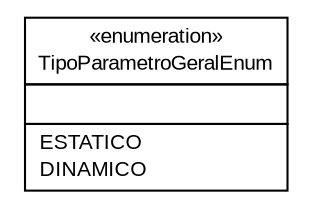 #!/usr/local/bin/dot
#
# Class diagram 
# Generated by UMLGraph version R5_6 (http://www.umlgraph.org/)
#

digraph G {
	edge [fontname="arial",fontsize=10,labelfontname="arial",labelfontsize=10];
	node [fontname="arial",fontsize=10,shape=plaintext];
	nodesep=0.25;
	ranksep=0.5;
	// br.gov.to.sefaz.par.gestao.persistence.enums.TipoParametroGeralEnum
	c345 [label=<<table title="br.gov.to.sefaz.par.gestao.persistence.enums.TipoParametroGeralEnum" border="0" cellborder="1" cellspacing="0" cellpadding="2" port="p" href="./TipoParametroGeralEnum.html">
		<tr><td><table border="0" cellspacing="0" cellpadding="1">
<tr><td align="center" balign="center"> &#171;enumeration&#187; </td></tr>
<tr><td align="center" balign="center"> TipoParametroGeralEnum </td></tr>
		</table></td></tr>
		<tr><td><table border="0" cellspacing="0" cellpadding="1">
<tr><td align="left" balign="left">  </td></tr>
		</table></td></tr>
		<tr><td><table border="0" cellspacing="0" cellpadding="1">
<tr><td align="left" balign="left"> ESTATICO </td></tr>
<tr><td align="left" balign="left"> DINAMICO </td></tr>
		</table></td></tr>
		</table>>, URL="./TipoParametroGeralEnum.html", fontname="arial", fontcolor="black", fontsize=10.0];
}

